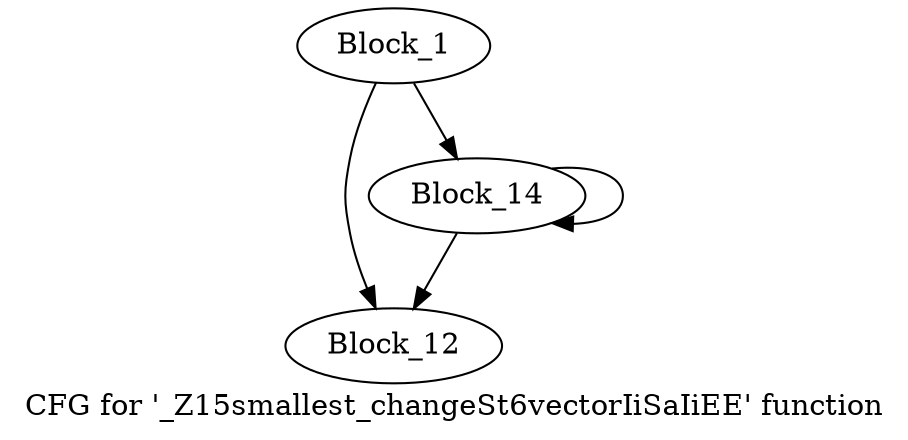 digraph "CFG for '_Z15smallest_changeSt6vectorIiSaIiEE' function" {
	label="CFG for '_Z15smallest_changeSt6vectorIiSaIiEE' function";

	block_1 [label="Block_1"];
	block_1:s0 -> block_12;
	block_1:s1 -> block_14;
	block_12 [label="Block_12"];
	block_14 [label="Block_14"];
	block_14:s0 -> block_14;
	block_14:s1 -> block_12;
}
